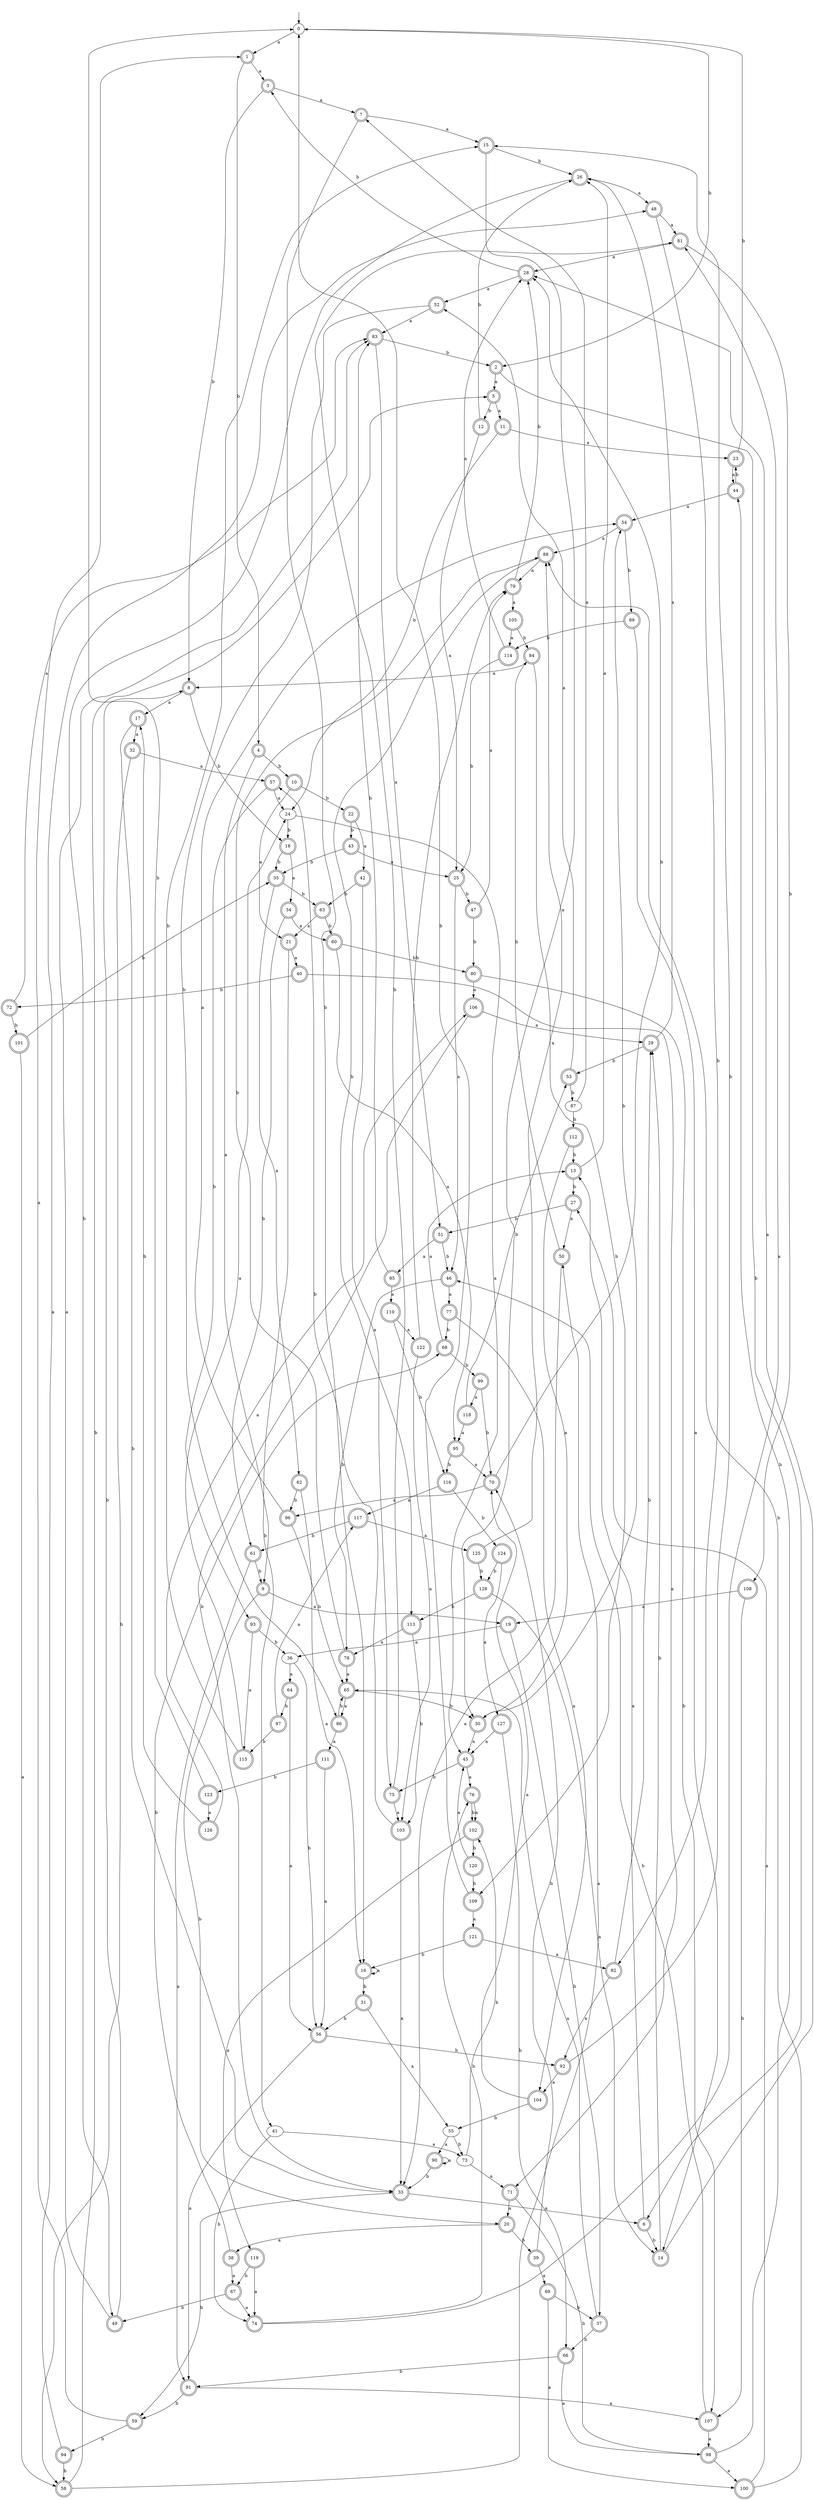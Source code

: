 digraph RandomDFA {
  __start0 [label="", shape=none];
  __start0 -> 0 [label=""];
  0 [shape=circle]
  0 -> 1 [label="a"]
  0 -> 2 [label="b"]
  1 [shape=doublecircle]
  1 -> 3 [label="a"]
  1 -> 4 [label="b"]
  2 [shape=doublecircle]
  2 -> 5 [label="a"]
  2 -> 6 [label="b"]
  3 [shape=doublecircle]
  3 -> 7 [label="a"]
  3 -> 8 [label="b"]
  4 [shape=doublecircle]
  4 -> 9 [label="a"]
  4 -> 10 [label="b"]
  5 [shape=doublecircle]
  5 -> 11 [label="a"]
  5 -> 12 [label="b"]
  6 [shape=doublecircle]
  6 -> 13 [label="a"]
  6 -> 14 [label="b"]
  7 [shape=doublecircle]
  7 -> 15 [label="a"]
  7 -> 16 [label="b"]
  8 [shape=doublecircle]
  8 -> 17 [label="a"]
  8 -> 18 [label="b"]
  9 [shape=doublecircle]
  9 -> 19 [label="a"]
  9 -> 20 [label="b"]
  10 [shape=doublecircle]
  10 -> 21 [label="a"]
  10 -> 22 [label="b"]
  11 [shape=doublecircle]
  11 -> 23 [label="a"]
  11 -> 24 [label="b"]
  12 [shape=doublecircle]
  12 -> 25 [label="a"]
  12 -> 26 [label="b"]
  13 [shape=doublecircle]
  13 -> 26 [label="a"]
  13 -> 27 [label="b"]
  14 [shape=doublecircle]
  14 -> 28 [label="a"]
  14 -> 29 [label="b"]
  15 [shape=doublecircle]
  15 -> 30 [label="a"]
  15 -> 26 [label="b"]
  16 [shape=doublecircle]
  16 -> 16 [label="a"]
  16 -> 31 [label="b"]
  17 [shape=doublecircle]
  17 -> 32 [label="a"]
  17 -> 33 [label="b"]
  18 [shape=doublecircle]
  18 -> 34 [label="a"]
  18 -> 35 [label="b"]
  19 [shape=doublecircle]
  19 -> 36 [label="a"]
  19 -> 37 [label="b"]
  20 [shape=doublecircle]
  20 -> 38 [label="a"]
  20 -> 39 [label="b"]
  21 [shape=doublecircle]
  21 -> 40 [label="a"]
  21 -> 41 [label="b"]
  22 [shape=doublecircle]
  22 -> 42 [label="a"]
  22 -> 43 [label="b"]
  23 [shape=doublecircle]
  23 -> 44 [label="a"]
  23 -> 0 [label="b"]
  24
  24 -> 45 [label="a"]
  24 -> 18 [label="b"]
  25 [shape=doublecircle]
  25 -> 46 [label="a"]
  25 -> 47 [label="b"]
  26 [shape=doublecircle]
  26 -> 48 [label="a"]
  26 -> 49 [label="b"]
  27 [shape=doublecircle]
  27 -> 50 [label="a"]
  27 -> 51 [label="b"]
  28 [shape=doublecircle]
  28 -> 52 [label="a"]
  28 -> 3 [label="b"]
  29 [shape=doublecircle]
  29 -> 26 [label="a"]
  29 -> 53 [label="b"]
  30 [shape=doublecircle]
  30 -> 45 [label="a"]
  30 -> 54 [label="b"]
  31 [shape=doublecircle]
  31 -> 55 [label="a"]
  31 -> 56 [label="b"]
  32 [shape=doublecircle]
  32 -> 57 [label="a"]
  32 -> 58 [label="b"]
  33 [shape=doublecircle]
  33 -> 6 [label="a"]
  33 -> 59 [label="b"]
  34 [shape=doublecircle]
  34 -> 60 [label="a"]
  34 -> 61 [label="b"]
  35 [shape=doublecircle]
  35 -> 62 [label="a"]
  35 -> 63 [label="b"]
  36
  36 -> 64 [label="a"]
  36 -> 56 [label="b"]
  37 [shape=doublecircle]
  37 -> 65 [label="a"]
  37 -> 66 [label="b"]
  38 [shape=doublecircle]
  38 -> 67 [label="a"]
  38 -> 68 [label="b"]
  39 [shape=doublecircle]
  39 -> 69 [label="a"]
  39 -> 70 [label="b"]
  40 [shape=doublecircle]
  40 -> 71 [label="a"]
  40 -> 72 [label="b"]
  41
  41 -> 73 [label="a"]
  41 -> 74 [label="b"]
  42 [shape=doublecircle]
  42 -> 75 [label="a"]
  42 -> 63 [label="b"]
  43 [shape=doublecircle]
  43 -> 25 [label="a"]
  43 -> 35 [label="b"]
  44 [shape=doublecircle]
  44 -> 54 [label="a"]
  44 -> 23 [label="b"]
  45 [shape=doublecircle]
  45 -> 76 [label="a"]
  45 -> 75 [label="b"]
  46 [shape=doublecircle]
  46 -> 77 [label="a"]
  46 -> 78 [label="b"]
  47 [shape=doublecircle]
  47 -> 79 [label="a"]
  47 -> 80 [label="b"]
  48 [shape=doublecircle]
  48 -> 81 [label="a"]
  48 -> 82 [label="b"]
  49 [shape=doublecircle]
  49 -> 83 [label="a"]
  49 -> 8 [label="b"]
  50 [shape=doublecircle]
  50 -> 33 [label="a"]
  50 -> 84 [label="b"]
  51 [shape=doublecircle]
  51 -> 85 [label="a"]
  51 -> 46 [label="b"]
  52 [shape=doublecircle]
  52 -> 83 [label="a"]
  52 -> 86 [label="b"]
  53 [shape=doublecircle]
  53 -> 52 [label="a"]
  53 -> 87 [label="b"]
  54 [shape=doublecircle]
  54 -> 88 [label="a"]
  54 -> 89 [label="b"]
  55
  55 -> 90 [label="a"]
  55 -> 73 [label="b"]
  56 [shape=doublecircle]
  56 -> 91 [label="a"]
  56 -> 92 [label="b"]
  57 [shape=doublecircle]
  57 -> 24 [label="a"]
  57 -> 93 [label="b"]
  58 [shape=doublecircle]
  58 -> 50 [label="a"]
  58 -> 5 [label="b"]
  59 [shape=doublecircle]
  59 -> 1 [label="a"]
  59 -> 94 [label="b"]
  60 [shape=doublecircle]
  60 -> 95 [label="a"]
  60 -> 80 [label="b"]
  61 [shape=doublecircle]
  61 -> 91 [label="a"]
  61 -> 9 [label="b"]
  62 [shape=doublecircle]
  62 -> 16 [label="a"]
  62 -> 96 [label="b"]
  63 [shape=doublecircle]
  63 -> 21 [label="a"]
  63 -> 60 [label="b"]
  64 [shape=doublecircle]
  64 -> 56 [label="a"]
  64 -> 97 [label="b"]
  65 [shape=doublecircle]
  65 -> 86 [label="a"]
  65 -> 30 [label="b"]
  66 [shape=doublecircle]
  66 -> 98 [label="a"]
  66 -> 91 [label="b"]
  67 [shape=doublecircle]
  67 -> 74 [label="a"]
  67 -> 49 [label="b"]
  68 [shape=doublecircle]
  68 -> 13 [label="a"]
  68 -> 99 [label="b"]
  69 [shape=doublecircle]
  69 -> 100 [label="a"]
  69 -> 37 [label="b"]
  70 [shape=doublecircle]
  70 -> 96 [label="a"]
  70 -> 28 [label="b"]
  71 [shape=doublecircle]
  71 -> 20 [label="a"]
  71 -> 98 [label="b"]
  72 [shape=doublecircle]
  72 -> 83 [label="a"]
  72 -> 101 [label="b"]
  73
  73 -> 71 [label="a"]
  73 -> 102 [label="b"]
  74 [shape=doublecircle]
  74 -> 81 [label="a"]
  74 -> 76 [label="b"]
  75 [shape=doublecircle]
  75 -> 103 [label="a"]
  75 -> 81 [label="b"]
  76 [shape=doublecircle]
  76 -> 102 [label="a"]
  76 -> 102 [label="b"]
  77 [shape=doublecircle]
  77 -> 104 [label="a"]
  77 -> 68 [label="b"]
  78 [shape=doublecircle]
  78 -> 65 [label="a"]
  78 -> 88 [label="b"]
  79 [shape=doublecircle]
  79 -> 105 [label="a"]
  79 -> 28 [label="b"]
  80 [shape=doublecircle]
  80 -> 106 [label="a"]
  80 -> 107 [label="b"]
  81 [shape=doublecircle]
  81 -> 28 [label="a"]
  81 -> 108 [label="b"]
  82 [shape=doublecircle]
  82 -> 92 [label="a"]
  82 -> 29 [label="b"]
  83 [shape=doublecircle]
  83 -> 51 [label="a"]
  83 -> 2 [label="b"]
  84 [shape=doublecircle]
  84 -> 8 [label="a"]
  84 -> 109 [label="b"]
  85 [shape=doublecircle]
  85 -> 110 [label="a"]
  85 -> 83 [label="b"]
  86 [shape=doublecircle]
  86 -> 111 [label="a"]
  86 -> 65 [label="b"]
  87
  87 -> 7 [label="a"]
  87 -> 112 [label="b"]
  88 [shape=doublecircle]
  88 -> 79 [label="a"]
  88 -> 113 [label="b"]
  89 [shape=doublecircle]
  89 -> 14 [label="a"]
  89 -> 114 [label="b"]
  90 [shape=doublecircle]
  90 -> 90 [label="a"]
  90 -> 33 [label="b"]
  91 [shape=doublecircle]
  91 -> 107 [label="a"]
  91 -> 59 [label="b"]
  92 [shape=doublecircle]
  92 -> 104 [label="a"]
  92 -> 15 [label="b"]
  93 [shape=doublecircle]
  93 -> 115 [label="a"]
  93 -> 36 [label="b"]
  94 [shape=doublecircle]
  94 -> 48 [label="a"]
  94 -> 58 [label="b"]
  95 [shape=doublecircle]
  95 -> 70 [label="a"]
  95 -> 116 [label="b"]
  96 [shape=doublecircle]
  96 -> 54 [label="a"]
  96 -> 65 [label="b"]
  97 [shape=doublecircle]
  97 -> 117 [label="a"]
  97 -> 115 [label="b"]
  98 [shape=doublecircle]
  98 -> 100 [label="a"]
  98 -> 44 [label="b"]
  99 [shape=doublecircle]
  99 -> 118 [label="a"]
  99 -> 70 [label="b"]
  100 [shape=doublecircle]
  100 -> 27 [label="a"]
  100 -> 88 [label="b"]
  101 [shape=doublecircle]
  101 -> 58 [label="a"]
  101 -> 35 [label="b"]
  102 [shape=doublecircle]
  102 -> 119 [label="a"]
  102 -> 120 [label="b"]
  103 [shape=doublecircle]
  103 -> 33 [label="a"]
  103 -> 57 [label="b"]
  104 [shape=doublecircle]
  104 -> 70 [label="a"]
  104 -> 55 [label="b"]
  105 [shape=doublecircle]
  105 -> 114 [label="a"]
  105 -> 84 [label="b"]
  106 [shape=doublecircle]
  106 -> 29 [label="a"]
  106 -> 33 [label="b"]
  107 [shape=doublecircle]
  107 -> 98 [label="a"]
  107 -> 46 [label="b"]
  108 [shape=doublecircle]
  108 -> 19 [label="a"]
  108 -> 107 [label="b"]
  109 [shape=doublecircle]
  109 -> 121 [label="a"]
  109 -> 0 [label="b"]
  110 [shape=doublecircle]
  110 -> 122 [label="a"]
  110 -> 116 [label="b"]
  111 [shape=doublecircle]
  111 -> 56 [label="a"]
  111 -> 123 [label="b"]
  112 [shape=doublecircle]
  112 -> 30 [label="a"]
  112 -> 13 [label="b"]
  113 [shape=doublecircle]
  113 -> 78 [label="a"]
  113 -> 103 [label="b"]
  114 [shape=doublecircle]
  114 -> 28 [label="a"]
  114 -> 25 [label="b"]
  115 [shape=doublecircle]
  115 -> 24 [label="a"]
  115 -> 15 [label="b"]
  116 [shape=doublecircle]
  116 -> 117 [label="a"]
  116 -> 124 [label="b"]
  117 [shape=doublecircle]
  117 -> 125 [label="a"]
  117 -> 61 [label="b"]
  118 [shape=doublecircle]
  118 -> 95 [label="a"]
  118 -> 53 [label="b"]
  119 [shape=doublecircle]
  119 -> 74 [label="a"]
  119 -> 67 [label="b"]
  120 [shape=doublecircle]
  120 -> 45 [label="a"]
  120 -> 109 [label="b"]
  121 [shape=doublecircle]
  121 -> 82 [label="a"]
  121 -> 16 [label="b"]
  122 [shape=doublecircle]
  122 -> 103 [label="a"]
  122 -> 79 [label="b"]
  123 [shape=doublecircle]
  123 -> 126 [label="a"]
  123 -> 0 [label="b"]
  124 [shape=doublecircle]
  124 -> 127 [label="a"]
  124 -> 128 [label="b"]
  125 [shape=doublecircle]
  125 -> 88 [label="a"]
  125 -> 128 [label="b"]
  126 [shape=doublecircle]
  126 -> 106 [label="a"]
  126 -> 17 [label="b"]
  127 [shape=doublecircle]
  127 -> 45 [label="a"]
  127 -> 66 [label="b"]
  128 [shape=doublecircle]
  128 -> 14 [label="a"]
  128 -> 113 [label="b"]
}
